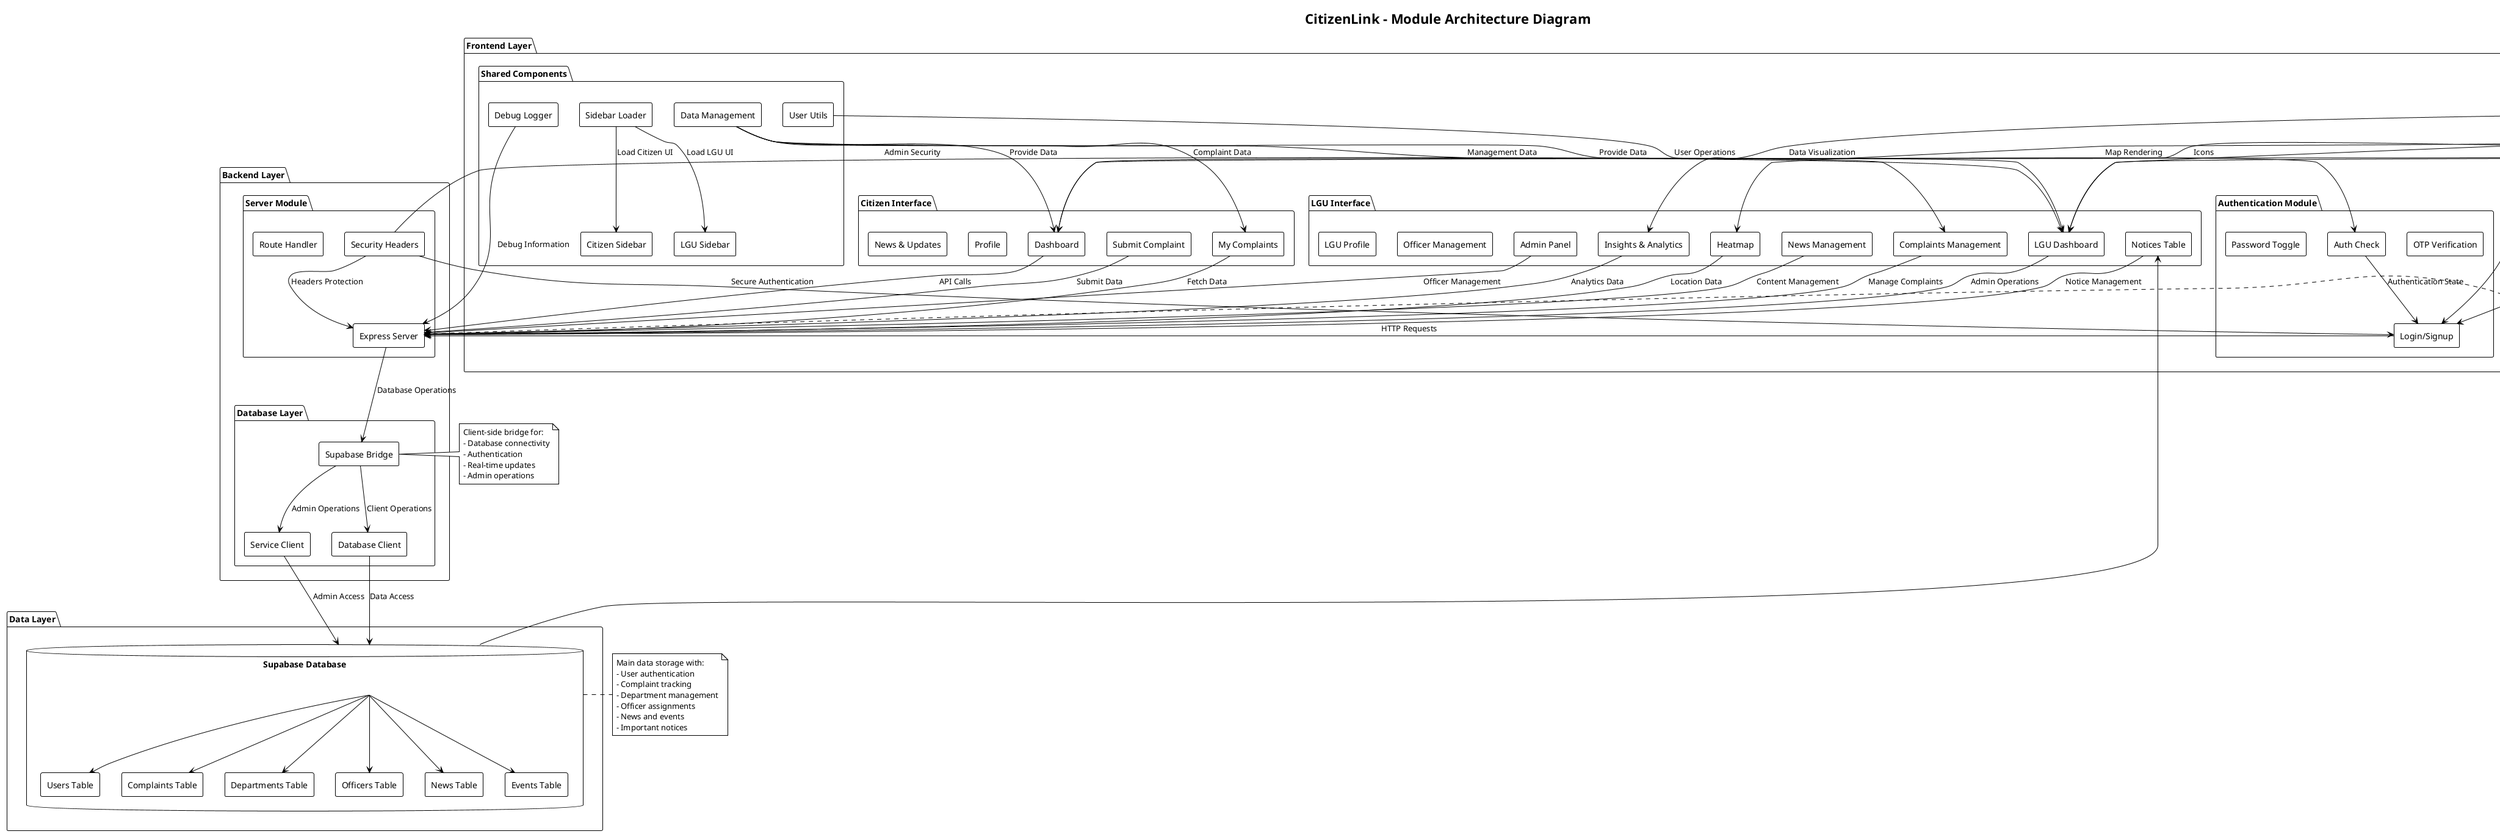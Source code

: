 @startuml CitizenLink Module Diagram

!theme plain
skinparam backgroundColor #FFFFFF
skinparam componentStyle rectangle

title CitizenLink - Module Architecture Diagram

package "Frontend Layer" {
    package "Authentication Module" {
        component [Login/Signup] as Auth
        component [OTP Verification] as OTP
        component [Auth Check] as AuthCheck
        component [Password Toggle] as PassToggle
    }
    
    package "Citizen Interface" {
        component [Dashboard] as CitizenDash
        component [Submit Complaint] as SubmitComp
        component [My Complaints] as MyComp
        component [Profile] as CitizenProfile
        component [News & Updates] as News
    }
    
    package "LGU Interface" {
        component [LGU Dashboard] as LGUDash
        component [Complaints Management] as LGUComp
        component [Admin Panel] as LGUAdmin
        component [Heatmap] as Heatmap
        component [Insights & Analytics] as Insights
        component [News Management] as LGUNews
        component [Notices Management] as Notices
        component [Officer Management] as Officer
        component [LGU Profile] as LGUProfile
    }
    
    package "Shared Components" {
        component [Sidebar Loader] as Sidebar
        component [Citizen Sidebar] as CitizenSidebar
        component [LGU Sidebar] as LGUSidebar
        component [Data Management] as DataMgmt
        component [User Utils] as UserUtils
        component [Debug Logger] as Logger
    }
}

package "Backend Layer" {
    package "Server Module" {
        component [Express Server] as Server
        component [Security Headers] as Security
        component [Route Handler] as Routes
    }
    
    package "Database Layer" {
        component [Supabase Bridge] as SupabaseBridge
        component [Database Client] as DBClient
        component [Service Client] as ServiceClient
    }
}

package "Data Layer" {
    database "Supabase Database" as Database {
        component [Users Table] as Users
        component [Complaints Table] as Complaints
        component [Departments Table] as Departments
        component [Officers Table] as Officers
        component [News Table] as NewsTable
        component [Events Table] as Events
        component [Notices Table] as Notices
    }
}

package "External Services" {
    component [Font Awesome CDN] as FontAwesome
    component [Bootstrap CDN] as Bootstrap
    component [Chart.js CDN] as Charts
    component [Leaflet Maps] as Maps
}

' Frontend to Backend connections
Auth --> Server : HTTP Requests
CitizenDash --> Server : API Calls
SubmitComp --> Server : Submit Data
MyComp --> Server : Fetch Data
LGUDash --> Server : Admin Operations
LGUComp --> Server : Manage Complaints
LGUAdmin --> Server : Officer Management
Heatmap --> Server : Location Data
Insights --> Server : Analytics Data
LGUNews --> Server : Content Management
Notices --> Server : Notice Management

' Backend to Database connections
Server --> SupabaseBridge : Database Operations
SupabaseBridge --> DBClient : Client Operations
SupabaseBridge --> ServiceClient : Admin Operations
DBClient --> Database : Data Access
ServiceClient --> Database : Admin Access

' Database table relationships
Database --> Users
Database --> Complaints
Database --> Departments
Database --> Officers
Database --> NewsTable
Database --> Events
Database --> Notices

' Frontend component relationships
AuthCheck --> Auth : Authentication State
Sidebar --> CitizenSidebar : Load Citizen UI
Sidebar --> LGUSidebar : Load LGU UI
DataMgmt --> CitizenDash : Provide Data
DataMgmt --> LGUDash : Provide Data
DataMgmt --> MyComp : Complaint Data
DataMgmt --> LGUComp : Management Data
UserUtils --> AuthCheck : User Operations
Logger --> Server : Debug Information

' External service connections
FontAwesome --> Auth : Icons
FontAwesome --> CitizenDash : Icons
FontAwesome --> LGUDash : Icons
Bootstrap --> Auth : Styling
Bootstrap --> CitizenDash : Styling
Bootstrap --> LGUDash : Styling
Charts --> Insights : Data Visualization
Maps --> Heatmap : Map Rendering

' Security connections
Security --> Server : Headers Protection
Security --> Auth : Secure Authentication
Security --> LGUDash : Admin Security

note right of Database
  Main data storage with:
  - User authentication
  - Complaint tracking
  - Department management
  - Officer assignments
  - News and events
  - Important notices
end note

note right of Server
  Express.js server with:
  - Security headers (Helmet)
  - Route handling
  - API endpoints
  - Static file serving
end note

note right of SupabaseBridge
  Client-side bridge for:
  - Database connectivity
  - Authentication
  - Real-time updates
  - Admin operations
end note

@enduml
